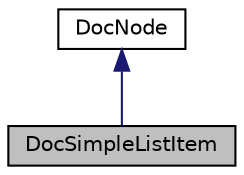 digraph "DocSimpleListItem"
{
 // INTERACTIVE_SVG=YES
 // LATEX_PDF_SIZE
  edge [fontname="Helvetica",fontsize="10",labelfontname="Helvetica",labelfontsize="10"];
  node [fontname="Helvetica",fontsize="10",shape=record];
  Node1 [label="DocSimpleListItem",height=0.2,width=0.4,color="black", fillcolor="grey75", style="filled", fontcolor="black",tooltip="Node representing a simple list item"];
  Node2 -> Node1 [dir="back",color="midnightblue",fontsize="10",style="solid",fontname="Helvetica"];
  Node2 [label="DocNode",height=0.2,width=0.4,color="black", fillcolor="white", style="filled",URL="$d9/d0e/class_doc_node.html",tooltip="Abstract node interface with type information."];
}
